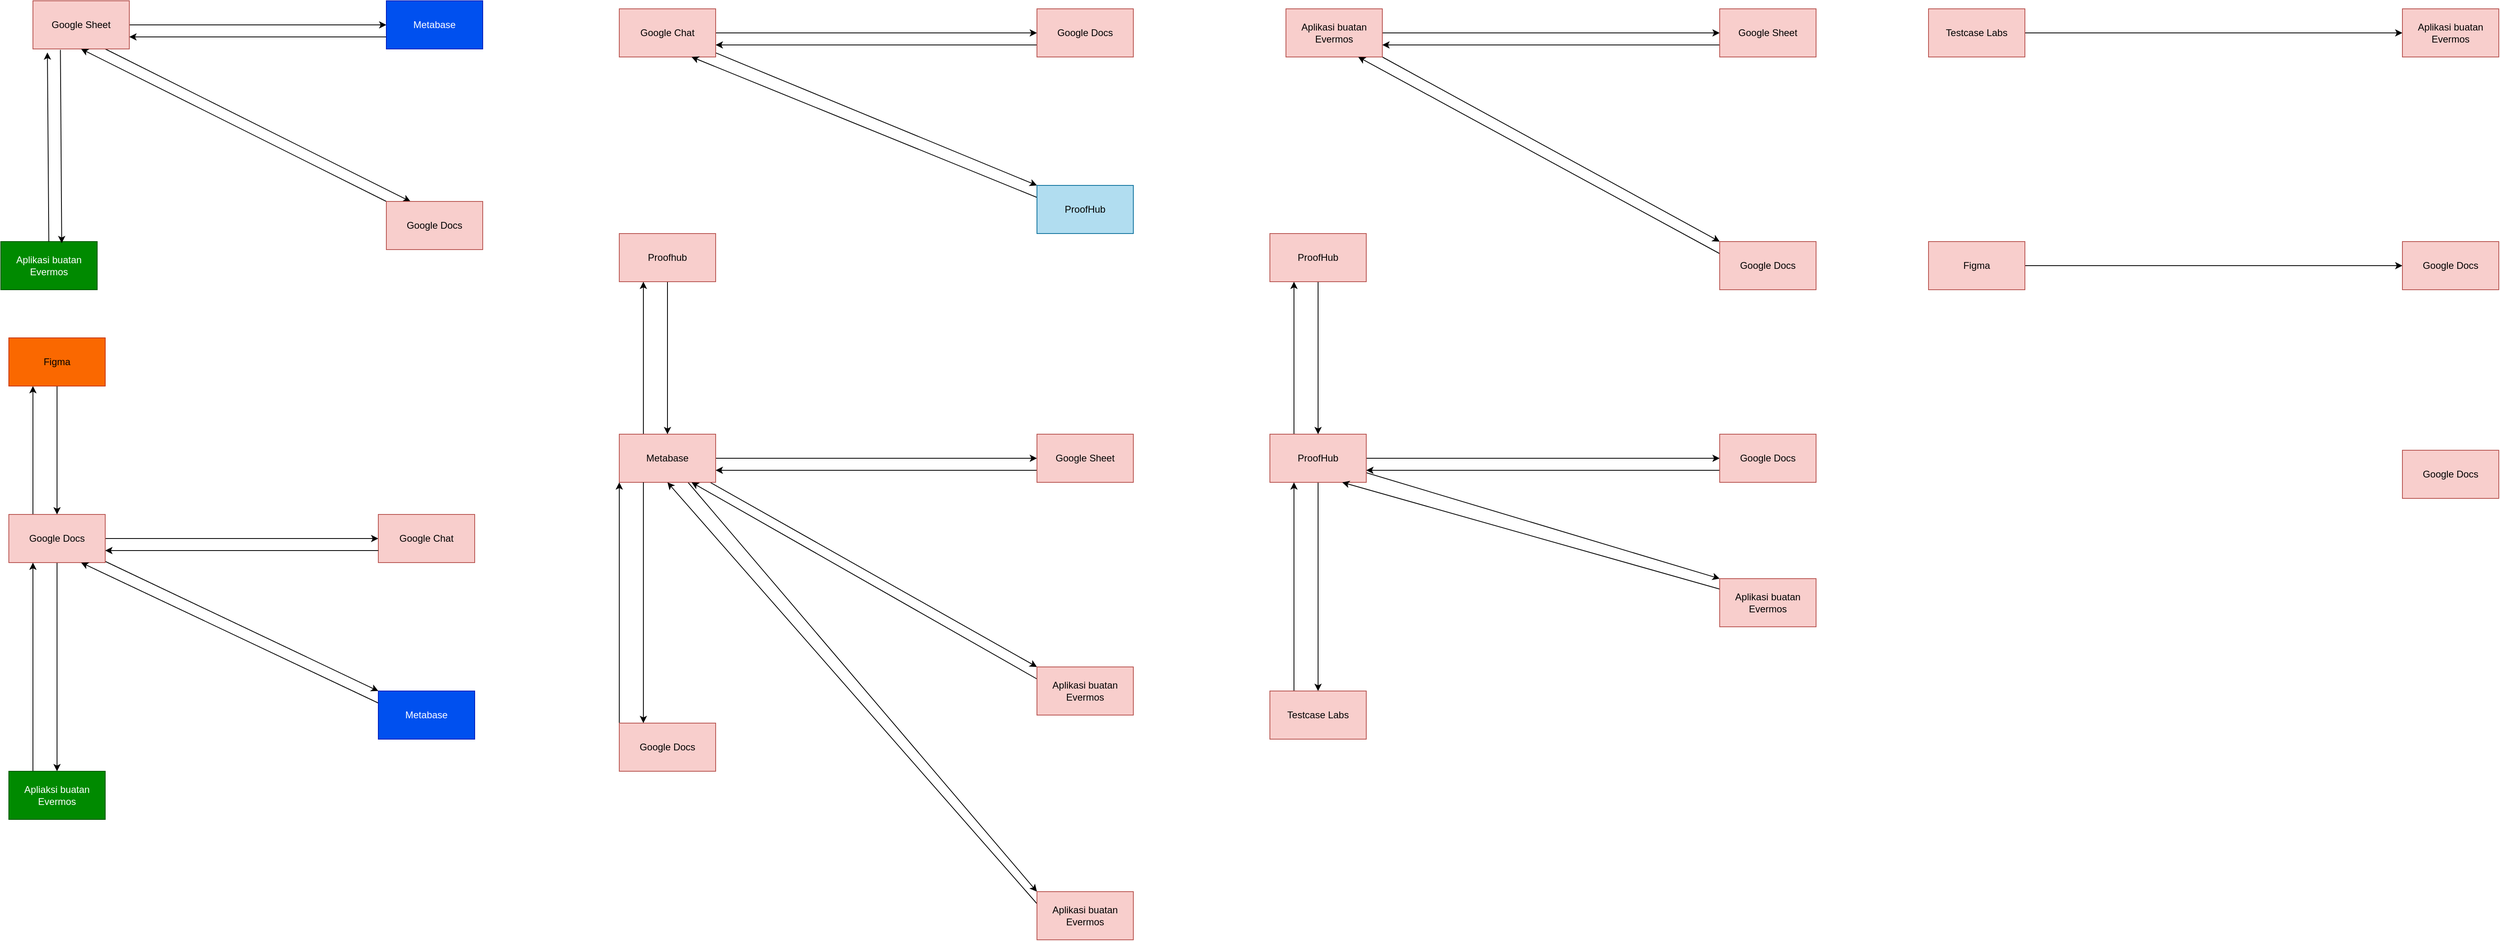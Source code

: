 <mxfile version="24.3.1" type="github">
  <diagram name="Page-1" id="E5z7_evESgjMb_As2ucQ">
    <mxGraphModel dx="1354" dy="668" grid="1" gridSize="10" guides="1" tooltips="1" connect="1" arrows="1" fold="1" page="1" pageScale="1" pageWidth="827" pageHeight="1169" math="0" shadow="0">
      <root>
        <mxCell id="0" />
        <mxCell id="1" parent="0" />
        <mxCell id="dNbxliVc7xj6Qj0FZMgo-4" value="" style="edgeStyle=orthogonalEdgeStyle;rounded=0;orthogonalLoop=1;jettySize=auto;html=1;" edge="1" parent="1" source="dNbxliVc7xj6Qj0FZMgo-1" target="dNbxliVc7xj6Qj0FZMgo-3">
          <mxGeometry relative="1" as="geometry" />
        </mxCell>
        <mxCell id="dNbxliVc7xj6Qj0FZMgo-11" style="edgeStyle=none;rounded=0;orthogonalLoop=1;jettySize=auto;html=1;entryX=0.25;entryY=0;entryDx=0;entryDy=0;exitX=0.75;exitY=1;exitDx=0;exitDy=0;" edge="1" parent="1" source="dNbxliVc7xj6Qj0FZMgo-1" target="dNbxliVc7xj6Qj0FZMgo-7">
          <mxGeometry relative="1" as="geometry" />
        </mxCell>
        <mxCell id="dNbxliVc7xj6Qj0FZMgo-1" value="Google Sheet" style="rounded=0;whiteSpace=wrap;html=1;fillColor=#f8cecc;strokeColor=#b85450;" vertex="1" parent="1">
          <mxGeometry x="180" y="40" width="120" height="60" as="geometry" />
        </mxCell>
        <mxCell id="dNbxliVc7xj6Qj0FZMgo-6" style="edgeStyle=orthogonalEdgeStyle;rounded=0;orthogonalLoop=1;jettySize=auto;html=1;entryX=1;entryY=0.75;entryDx=0;entryDy=0;" edge="1" parent="1" source="dNbxliVc7xj6Qj0FZMgo-3" target="dNbxliVc7xj6Qj0FZMgo-1">
          <mxGeometry relative="1" as="geometry">
            <Array as="points">
              <mxPoint x="540" y="85" />
              <mxPoint x="540" y="85" />
            </Array>
          </mxGeometry>
        </mxCell>
        <mxCell id="dNbxliVc7xj6Qj0FZMgo-3" value="Metabase" style="whiteSpace=wrap;html=1;rounded=0;fillColor=#0050ef;strokeColor=#001DBC;fontColor=#ffffff;" vertex="1" parent="1">
          <mxGeometry x="620" y="40" width="120" height="60" as="geometry" />
        </mxCell>
        <mxCell id="dNbxliVc7xj6Qj0FZMgo-8" style="rounded=0;orthogonalLoop=1;jettySize=auto;html=1;entryX=0.5;entryY=1;entryDx=0;entryDy=0;" edge="1" parent="1" source="dNbxliVc7xj6Qj0FZMgo-7" target="dNbxliVc7xj6Qj0FZMgo-1">
          <mxGeometry relative="1" as="geometry" />
        </mxCell>
        <mxCell id="dNbxliVc7xj6Qj0FZMgo-7" value="Google Docs" style="rounded=0;whiteSpace=wrap;html=1;fillColor=#f8cecc;strokeColor=#b85450;" vertex="1" parent="1">
          <mxGeometry x="620" y="290" width="120" height="60" as="geometry" />
        </mxCell>
        <mxCell id="dNbxliVc7xj6Qj0FZMgo-12" value="Aplikasi buatan Evermos" style="rounded=0;whiteSpace=wrap;html=1;fillColor=#008a00;strokeColor=#005700;fontColor=#ffffff;" vertex="1" parent="1">
          <mxGeometry x="140" y="340" width="120" height="60" as="geometry" />
        </mxCell>
        <mxCell id="dNbxliVc7xj6Qj0FZMgo-13" style="edgeStyle=none;rounded=0;orthogonalLoop=1;jettySize=auto;html=1;entryX=0.15;entryY=1.072;entryDx=0;entryDy=0;entryPerimeter=0;" edge="1" parent="1" source="dNbxliVc7xj6Qj0FZMgo-12" target="dNbxliVc7xj6Qj0FZMgo-1">
          <mxGeometry relative="1" as="geometry" />
        </mxCell>
        <mxCell id="dNbxliVc7xj6Qj0FZMgo-14" style="edgeStyle=none;rounded=0;orthogonalLoop=1;jettySize=auto;html=1;entryX=0.632;entryY=0.033;entryDx=0;entryDy=0;entryPerimeter=0;exitX=0.285;exitY=1.019;exitDx=0;exitDy=0;exitPerimeter=0;" edge="1" parent="1" source="dNbxliVc7xj6Qj0FZMgo-1" target="dNbxliVc7xj6Qj0FZMgo-12">
          <mxGeometry relative="1" as="geometry" />
        </mxCell>
        <mxCell id="dNbxliVc7xj6Qj0FZMgo-17" value="" style="edgeStyle=none;rounded=0;orthogonalLoop=1;jettySize=auto;html=1;" edge="1" parent="1" source="dNbxliVc7xj6Qj0FZMgo-15" target="dNbxliVc7xj6Qj0FZMgo-16">
          <mxGeometry relative="1" as="geometry" />
        </mxCell>
        <mxCell id="dNbxliVc7xj6Qj0FZMgo-21" style="edgeStyle=none;rounded=0;orthogonalLoop=1;jettySize=auto;html=1;entryX=0;entryY=0;entryDx=0;entryDy=0;" edge="1" parent="1" source="dNbxliVc7xj6Qj0FZMgo-15" target="dNbxliVc7xj6Qj0FZMgo-18">
          <mxGeometry relative="1" as="geometry" />
        </mxCell>
        <mxCell id="dNbxliVc7xj6Qj0FZMgo-27" value="" style="edgeStyle=none;rounded=0;orthogonalLoop=1;jettySize=auto;html=1;" edge="1" parent="1" source="dNbxliVc7xj6Qj0FZMgo-15" target="dNbxliVc7xj6Qj0FZMgo-26">
          <mxGeometry relative="1" as="geometry" />
        </mxCell>
        <mxCell id="dNbxliVc7xj6Qj0FZMgo-34" style="edgeStyle=none;rounded=0;orthogonalLoop=1;jettySize=auto;html=1;entryX=0.25;entryY=1;entryDx=0;entryDy=0;exitX=0.25;exitY=0;exitDx=0;exitDy=0;" edge="1" parent="1" source="dNbxliVc7xj6Qj0FZMgo-15" target="dNbxliVc7xj6Qj0FZMgo-29">
          <mxGeometry relative="1" as="geometry" />
        </mxCell>
        <mxCell id="dNbxliVc7xj6Qj0FZMgo-15" value="Google Docs" style="rounded=0;whiteSpace=wrap;html=1;fillColor=#f8cecc;strokeColor=#b85450;" vertex="1" parent="1">
          <mxGeometry x="150" y="680" width="120" height="60" as="geometry" />
        </mxCell>
        <mxCell id="dNbxliVc7xj6Qj0FZMgo-16" value="Google Chat" style="whiteSpace=wrap;html=1;fillColor=#f8cecc;strokeColor=#b85450;rounded=0;" vertex="1" parent="1">
          <mxGeometry x="610" y="680" width="120" height="60" as="geometry" />
        </mxCell>
        <mxCell id="dNbxliVc7xj6Qj0FZMgo-22" style="edgeStyle=none;rounded=0;orthogonalLoop=1;jettySize=auto;html=1;entryX=0.75;entryY=1;entryDx=0;entryDy=0;exitX=0;exitY=0.25;exitDx=0;exitDy=0;" edge="1" parent="1" source="dNbxliVc7xj6Qj0FZMgo-18" target="dNbxliVc7xj6Qj0FZMgo-15">
          <mxGeometry relative="1" as="geometry" />
        </mxCell>
        <mxCell id="dNbxliVc7xj6Qj0FZMgo-18" value="Metabase" style="whiteSpace=wrap;html=1;fillColor=#0050ef;strokeColor=#001DBC;rounded=0;fontColor=#ffffff;" vertex="1" parent="1">
          <mxGeometry x="610" y="900" width="120" height="60" as="geometry" />
        </mxCell>
        <mxCell id="dNbxliVc7xj6Qj0FZMgo-20" style="edgeStyle=none;rounded=0;orthogonalLoop=1;jettySize=auto;html=1;entryX=1;entryY=0.75;entryDx=0;entryDy=0;exitX=0;exitY=0.75;exitDx=0;exitDy=0;" edge="1" parent="1" source="dNbxliVc7xj6Qj0FZMgo-16" target="dNbxliVc7xj6Qj0FZMgo-15">
          <mxGeometry relative="1" as="geometry" />
        </mxCell>
        <mxCell id="dNbxliVc7xj6Qj0FZMgo-32" style="edgeStyle=none;rounded=0;orthogonalLoop=1;jettySize=auto;html=1;entryX=0.25;entryY=1;entryDx=0;entryDy=0;exitX=0.25;exitY=0;exitDx=0;exitDy=0;" edge="1" parent="1" source="dNbxliVc7xj6Qj0FZMgo-26" target="dNbxliVc7xj6Qj0FZMgo-15">
          <mxGeometry relative="1" as="geometry" />
        </mxCell>
        <mxCell id="dNbxliVc7xj6Qj0FZMgo-26" value="Apliaksi buatan Evermos" style="rounded=0;whiteSpace=wrap;html=1;fillColor=#008a00;strokeColor=#005700;fontColor=#ffffff;" vertex="1" parent="1">
          <mxGeometry x="150" y="1000" width="120" height="60" as="geometry" />
        </mxCell>
        <mxCell id="dNbxliVc7xj6Qj0FZMgo-33" style="edgeStyle=none;rounded=0;orthogonalLoop=1;jettySize=auto;html=1;entryX=0.5;entryY=0;entryDx=0;entryDy=0;" edge="1" parent="1" source="dNbxliVc7xj6Qj0FZMgo-29" target="dNbxliVc7xj6Qj0FZMgo-15">
          <mxGeometry relative="1" as="geometry" />
        </mxCell>
        <mxCell id="dNbxliVc7xj6Qj0FZMgo-29" value="Figma" style="rounded=0;whiteSpace=wrap;html=1;fillColor=#fa6800;strokeColor=#C73500;fontColor=#000000;" vertex="1" parent="1">
          <mxGeometry x="150" y="460" width="120" height="60" as="geometry" />
        </mxCell>
        <mxCell id="dNbxliVc7xj6Qj0FZMgo-37" value="" style="edgeStyle=none;rounded=0;orthogonalLoop=1;jettySize=auto;html=1;" edge="1" parent="1" source="dNbxliVc7xj6Qj0FZMgo-35" target="dNbxliVc7xj6Qj0FZMgo-36">
          <mxGeometry relative="1" as="geometry" />
        </mxCell>
        <mxCell id="dNbxliVc7xj6Qj0FZMgo-40" style="edgeStyle=none;rounded=0;orthogonalLoop=1;jettySize=auto;html=1;entryX=0;entryY=0;entryDx=0;entryDy=0;" edge="1" parent="1" source="dNbxliVc7xj6Qj0FZMgo-35" target="dNbxliVc7xj6Qj0FZMgo-38">
          <mxGeometry relative="1" as="geometry" />
        </mxCell>
        <mxCell id="dNbxliVc7xj6Qj0FZMgo-35" value="Google Chat" style="rounded=0;whiteSpace=wrap;html=1;fillColor=#f8cecc;strokeColor=#b85450;" vertex="1" parent="1">
          <mxGeometry x="910" y="50" width="120" height="60" as="geometry" />
        </mxCell>
        <mxCell id="dNbxliVc7xj6Qj0FZMgo-39" style="edgeStyle=none;rounded=0;orthogonalLoop=1;jettySize=auto;html=1;entryX=1;entryY=0.75;entryDx=0;entryDy=0;exitX=0;exitY=0.75;exitDx=0;exitDy=0;" edge="1" parent="1" source="dNbxliVc7xj6Qj0FZMgo-36" target="dNbxliVc7xj6Qj0FZMgo-35">
          <mxGeometry relative="1" as="geometry" />
        </mxCell>
        <mxCell id="dNbxliVc7xj6Qj0FZMgo-36" value="Google Docs" style="whiteSpace=wrap;html=1;fillColor=#f8cecc;strokeColor=#b85450;rounded=0;" vertex="1" parent="1">
          <mxGeometry x="1430" y="50" width="120" height="60" as="geometry" />
        </mxCell>
        <mxCell id="dNbxliVc7xj6Qj0FZMgo-41" style="edgeStyle=none;rounded=0;orthogonalLoop=1;jettySize=auto;html=1;entryX=0.75;entryY=1;entryDx=0;entryDy=0;exitX=0;exitY=0.25;exitDx=0;exitDy=0;" edge="1" parent="1" source="dNbxliVc7xj6Qj0FZMgo-38" target="dNbxliVc7xj6Qj0FZMgo-35">
          <mxGeometry relative="1" as="geometry" />
        </mxCell>
        <mxCell id="dNbxliVc7xj6Qj0FZMgo-38" value="ProofHub" style="whiteSpace=wrap;html=1;fillColor=#b1ddf0;strokeColor=#10739e;rounded=0;" vertex="1" parent="1">
          <mxGeometry x="1430" y="270" width="120" height="60" as="geometry" />
        </mxCell>
        <mxCell id="dNbxliVc7xj6Qj0FZMgo-44" style="edgeStyle=none;rounded=0;orthogonalLoop=1;jettySize=auto;html=1;entryX=0;entryY=0.5;entryDx=0;entryDy=0;" edge="1" parent="1" source="dNbxliVc7xj6Qj0FZMgo-42" target="dNbxliVc7xj6Qj0FZMgo-43">
          <mxGeometry relative="1" as="geometry" />
        </mxCell>
        <mxCell id="dNbxliVc7xj6Qj0FZMgo-47" style="edgeStyle=none;rounded=0;orthogonalLoop=1;jettySize=auto;html=1;entryX=0;entryY=0;entryDx=0;entryDy=0;" edge="1" parent="1" source="dNbxliVc7xj6Qj0FZMgo-42" target="dNbxliVc7xj6Qj0FZMgo-46">
          <mxGeometry relative="1" as="geometry" />
        </mxCell>
        <mxCell id="dNbxliVc7xj6Qj0FZMgo-50" style="edgeStyle=none;rounded=0;orthogonalLoop=1;jettySize=auto;html=1;entryX=0;entryY=0;entryDx=0;entryDy=0;" edge="1" parent="1" source="dNbxliVc7xj6Qj0FZMgo-42" target="dNbxliVc7xj6Qj0FZMgo-49">
          <mxGeometry relative="1" as="geometry" />
        </mxCell>
        <mxCell id="dNbxliVc7xj6Qj0FZMgo-59" style="edgeStyle=none;rounded=0;orthogonalLoop=1;jettySize=auto;html=1;entryX=0.25;entryY=1;entryDx=0;entryDy=0;exitX=0.25;exitY=0;exitDx=0;exitDy=0;" edge="1" parent="1" source="dNbxliVc7xj6Qj0FZMgo-42" target="dNbxliVc7xj6Qj0FZMgo-52">
          <mxGeometry relative="1" as="geometry" />
        </mxCell>
        <mxCell id="dNbxliVc7xj6Qj0FZMgo-42" value="Metabase" style="rounded=0;whiteSpace=wrap;html=1;fillColor=#f8cecc;strokeColor=#b85450;" vertex="1" parent="1">
          <mxGeometry x="910" y="580" width="120" height="60" as="geometry" />
        </mxCell>
        <mxCell id="dNbxliVc7xj6Qj0FZMgo-45" style="edgeStyle=none;rounded=0;orthogonalLoop=1;jettySize=auto;html=1;entryX=1;entryY=0.75;entryDx=0;entryDy=0;exitX=0;exitY=0.75;exitDx=0;exitDy=0;" edge="1" parent="1" source="dNbxliVc7xj6Qj0FZMgo-43" target="dNbxliVc7xj6Qj0FZMgo-42">
          <mxGeometry relative="1" as="geometry" />
        </mxCell>
        <mxCell id="dNbxliVc7xj6Qj0FZMgo-43" value="Google Sheet" style="rounded=0;whiteSpace=wrap;html=1;fillColor=#f8cecc;strokeColor=#b85450;" vertex="1" parent="1">
          <mxGeometry x="1430" y="580" width="120" height="60" as="geometry" />
        </mxCell>
        <mxCell id="dNbxliVc7xj6Qj0FZMgo-48" style="edgeStyle=none;rounded=0;orthogonalLoop=1;jettySize=auto;html=1;entryX=0.75;entryY=1;entryDx=0;entryDy=0;exitX=0;exitY=0.25;exitDx=0;exitDy=0;" edge="1" parent="1" source="dNbxliVc7xj6Qj0FZMgo-46" target="dNbxliVc7xj6Qj0FZMgo-42">
          <mxGeometry relative="1" as="geometry" />
        </mxCell>
        <mxCell id="dNbxliVc7xj6Qj0FZMgo-46" value="Aplikasi buatan Evermos" style="rounded=0;whiteSpace=wrap;html=1;fillColor=#f8cecc;strokeColor=#b85450;" vertex="1" parent="1">
          <mxGeometry x="1430" y="870" width="120" height="60" as="geometry" />
        </mxCell>
        <mxCell id="dNbxliVc7xj6Qj0FZMgo-51" style="edgeStyle=none;rounded=0;orthogonalLoop=1;jettySize=auto;html=1;exitX=0;exitY=0.25;exitDx=0;exitDy=0;entryX=0.5;entryY=1;entryDx=0;entryDy=0;" edge="1" parent="1" source="dNbxliVc7xj6Qj0FZMgo-49" target="dNbxliVc7xj6Qj0FZMgo-42">
          <mxGeometry relative="1" as="geometry">
            <mxPoint x="970" y="650" as="targetPoint" />
          </mxGeometry>
        </mxCell>
        <mxCell id="dNbxliVc7xj6Qj0FZMgo-49" value="Aplikasi buatan Evermos" style="rounded=0;whiteSpace=wrap;html=1;fillColor=#f8cecc;strokeColor=#b85450;" vertex="1" parent="1">
          <mxGeometry x="1430" y="1150" width="120" height="60" as="geometry" />
        </mxCell>
        <mxCell id="dNbxliVc7xj6Qj0FZMgo-58" style="edgeStyle=none;rounded=0;orthogonalLoop=1;jettySize=auto;html=1;entryX=0.5;entryY=0;entryDx=0;entryDy=0;" edge="1" parent="1" source="dNbxliVc7xj6Qj0FZMgo-52" target="dNbxliVc7xj6Qj0FZMgo-42">
          <mxGeometry relative="1" as="geometry" />
        </mxCell>
        <mxCell id="dNbxliVc7xj6Qj0FZMgo-52" value="Proofhub" style="rounded=0;whiteSpace=wrap;html=1;fillColor=#f8cecc;strokeColor=#b85450;" vertex="1" parent="1">
          <mxGeometry x="910" y="330" width="120" height="60" as="geometry" />
        </mxCell>
        <mxCell id="dNbxliVc7xj6Qj0FZMgo-57" style="edgeStyle=none;rounded=0;orthogonalLoop=1;jettySize=auto;html=1;entryX=0;entryY=1;entryDx=0;entryDy=0;exitX=0;exitY=0;exitDx=0;exitDy=0;" edge="1" parent="1" source="dNbxliVc7xj6Qj0FZMgo-53" target="dNbxliVc7xj6Qj0FZMgo-42">
          <mxGeometry relative="1" as="geometry" />
        </mxCell>
        <mxCell id="dNbxliVc7xj6Qj0FZMgo-53" value="Google Docs" style="rounded=0;whiteSpace=wrap;html=1;fillColor=#f8cecc;strokeColor=#b85450;" vertex="1" parent="1">
          <mxGeometry x="910" y="940" width="120" height="60" as="geometry" />
        </mxCell>
        <mxCell id="dNbxliVc7xj6Qj0FZMgo-55" style="edgeStyle=none;rounded=0;orthogonalLoop=1;jettySize=auto;html=1;entryX=0.25;entryY=0;entryDx=0;entryDy=0;exitX=0.25;exitY=1;exitDx=0;exitDy=0;" edge="1" parent="1" source="dNbxliVc7xj6Qj0FZMgo-42" target="dNbxliVc7xj6Qj0FZMgo-53">
          <mxGeometry relative="1" as="geometry" />
        </mxCell>
        <mxCell id="dNbxliVc7xj6Qj0FZMgo-62" value="" style="edgeStyle=none;rounded=0;orthogonalLoop=1;jettySize=auto;html=1;" edge="1" parent="1" source="dNbxliVc7xj6Qj0FZMgo-60" target="dNbxliVc7xj6Qj0FZMgo-61">
          <mxGeometry relative="1" as="geometry" />
        </mxCell>
        <mxCell id="dNbxliVc7xj6Qj0FZMgo-65" style="edgeStyle=none;rounded=0;orthogonalLoop=1;jettySize=auto;html=1;entryX=0;entryY=0;entryDx=0;entryDy=0;exitX=1;exitY=1;exitDx=0;exitDy=0;" edge="1" parent="1" source="dNbxliVc7xj6Qj0FZMgo-60" target="dNbxliVc7xj6Qj0FZMgo-63">
          <mxGeometry relative="1" as="geometry">
            <mxPoint x="1860" y="100" as="sourcePoint" />
          </mxGeometry>
        </mxCell>
        <mxCell id="dNbxliVc7xj6Qj0FZMgo-60" value="Aplikasi buatan Evermos" style="rounded=0;whiteSpace=wrap;html=1;fillColor=#f8cecc;strokeColor=#b85450;" vertex="1" parent="1">
          <mxGeometry x="1740" y="50" width="120" height="60" as="geometry" />
        </mxCell>
        <mxCell id="dNbxliVc7xj6Qj0FZMgo-64" style="edgeStyle=none;rounded=0;orthogonalLoop=1;jettySize=auto;html=1;entryX=1;entryY=0.75;entryDx=0;entryDy=0;exitX=0;exitY=0.75;exitDx=0;exitDy=0;" edge="1" parent="1" source="dNbxliVc7xj6Qj0FZMgo-61" target="dNbxliVc7xj6Qj0FZMgo-60">
          <mxGeometry relative="1" as="geometry" />
        </mxCell>
        <mxCell id="dNbxliVc7xj6Qj0FZMgo-61" value="Google Sheet" style="whiteSpace=wrap;html=1;fillColor=#f8cecc;strokeColor=#b85450;rounded=0;" vertex="1" parent="1">
          <mxGeometry x="2280" y="50" width="120" height="60" as="geometry" />
        </mxCell>
        <mxCell id="dNbxliVc7xj6Qj0FZMgo-66" style="edgeStyle=none;rounded=0;orthogonalLoop=1;jettySize=auto;html=1;entryX=0.75;entryY=1;entryDx=0;entryDy=0;exitX=0;exitY=0.25;exitDx=0;exitDy=0;" edge="1" parent="1" source="dNbxliVc7xj6Qj0FZMgo-63" target="dNbxliVc7xj6Qj0FZMgo-60">
          <mxGeometry relative="1" as="geometry" />
        </mxCell>
        <mxCell id="dNbxliVc7xj6Qj0FZMgo-63" value="Google Docs" style="whiteSpace=wrap;html=1;fillColor=#f8cecc;strokeColor=#b85450;rounded=0;" vertex="1" parent="1">
          <mxGeometry x="2280" y="340" width="120" height="60" as="geometry" />
        </mxCell>
        <mxCell id="dNbxliVc7xj6Qj0FZMgo-69" value="" style="edgeStyle=none;rounded=0;orthogonalLoop=1;jettySize=auto;html=1;" edge="1" parent="1" source="dNbxliVc7xj6Qj0FZMgo-67" target="dNbxliVc7xj6Qj0FZMgo-68">
          <mxGeometry relative="1" as="geometry" />
        </mxCell>
        <mxCell id="dNbxliVc7xj6Qj0FZMgo-73" style="edgeStyle=none;rounded=0;orthogonalLoop=1;jettySize=auto;html=1;entryX=0;entryY=0;entryDx=0;entryDy=0;" edge="1" parent="1" source="dNbxliVc7xj6Qj0FZMgo-67" target="dNbxliVc7xj6Qj0FZMgo-70">
          <mxGeometry relative="1" as="geometry" />
        </mxCell>
        <mxCell id="dNbxliVc7xj6Qj0FZMgo-75" style="edgeStyle=none;rounded=0;orthogonalLoop=1;jettySize=auto;html=1;" edge="1" parent="1" source="dNbxliVc7xj6Qj0FZMgo-67" target="dNbxliVc7xj6Qj0FZMgo-74">
          <mxGeometry relative="1" as="geometry" />
        </mxCell>
        <mxCell id="dNbxliVc7xj6Qj0FZMgo-83" style="edgeStyle=none;rounded=0;orthogonalLoop=1;jettySize=auto;html=1;entryX=0.25;entryY=1;entryDx=0;entryDy=0;exitX=0.25;exitY=0;exitDx=0;exitDy=0;" edge="1" parent="1" source="dNbxliVc7xj6Qj0FZMgo-67" target="dNbxliVc7xj6Qj0FZMgo-81">
          <mxGeometry relative="1" as="geometry" />
        </mxCell>
        <mxCell id="dNbxliVc7xj6Qj0FZMgo-67" value="ProofHub" style="rounded=0;whiteSpace=wrap;html=1;fillColor=#f8cecc;strokeColor=#b85450;" vertex="1" parent="1">
          <mxGeometry x="1720" y="580" width="120" height="60" as="geometry" />
        </mxCell>
        <mxCell id="dNbxliVc7xj6Qj0FZMgo-71" style="edgeStyle=none;rounded=0;orthogonalLoop=1;jettySize=auto;html=1;entryX=1;entryY=0.75;entryDx=0;entryDy=0;exitX=0;exitY=0.75;exitDx=0;exitDy=0;" edge="1" parent="1" source="dNbxliVc7xj6Qj0FZMgo-68" target="dNbxliVc7xj6Qj0FZMgo-67">
          <mxGeometry relative="1" as="geometry" />
        </mxCell>
        <mxCell id="dNbxliVc7xj6Qj0FZMgo-68" value="Google Docs" style="whiteSpace=wrap;html=1;fillColor=#f8cecc;strokeColor=#b85450;rounded=0;" vertex="1" parent="1">
          <mxGeometry x="2280" y="580" width="120" height="60" as="geometry" />
        </mxCell>
        <mxCell id="dNbxliVc7xj6Qj0FZMgo-72" style="edgeStyle=none;rounded=0;orthogonalLoop=1;jettySize=auto;html=1;entryX=0.75;entryY=1;entryDx=0;entryDy=0;" edge="1" parent="1" source="dNbxliVc7xj6Qj0FZMgo-70" target="dNbxliVc7xj6Qj0FZMgo-67">
          <mxGeometry relative="1" as="geometry" />
        </mxCell>
        <mxCell id="dNbxliVc7xj6Qj0FZMgo-70" value="Aplikasi buatan Evermos" style="whiteSpace=wrap;html=1;fillColor=#f8cecc;strokeColor=#b85450;rounded=0;" vertex="1" parent="1">
          <mxGeometry x="2280" y="760" width="120" height="60" as="geometry" />
        </mxCell>
        <mxCell id="dNbxliVc7xj6Qj0FZMgo-76" style="edgeStyle=none;rounded=0;orthogonalLoop=1;jettySize=auto;html=1;entryX=0.25;entryY=1;entryDx=0;entryDy=0;exitX=0.25;exitY=0;exitDx=0;exitDy=0;" edge="1" parent="1" source="dNbxliVc7xj6Qj0FZMgo-74" target="dNbxliVc7xj6Qj0FZMgo-67">
          <mxGeometry relative="1" as="geometry">
            <mxPoint x="1760" y="650" as="targetPoint" />
          </mxGeometry>
        </mxCell>
        <mxCell id="dNbxliVc7xj6Qj0FZMgo-74" value="Testcase Labs" style="whiteSpace=wrap;html=1;fillColor=#f8cecc;strokeColor=#b85450;rounded=0;" vertex="1" parent="1">
          <mxGeometry x="1720" y="900" width="120" height="60" as="geometry" />
        </mxCell>
        <mxCell id="dNbxliVc7xj6Qj0FZMgo-79" value="" style="edgeStyle=none;rounded=0;orthogonalLoop=1;jettySize=auto;html=1;" edge="1" parent="1" source="dNbxliVc7xj6Qj0FZMgo-77" target="dNbxliVc7xj6Qj0FZMgo-78">
          <mxGeometry relative="1" as="geometry" />
        </mxCell>
        <mxCell id="dNbxliVc7xj6Qj0FZMgo-77" value="Testcase Labs" style="whiteSpace=wrap;html=1;fillColor=#f8cecc;strokeColor=#b85450;rounded=0;" vertex="1" parent="1">
          <mxGeometry x="2540" y="50" width="120" height="60" as="geometry" />
        </mxCell>
        <mxCell id="dNbxliVc7xj6Qj0FZMgo-78" value="Aplikasi buatan Evermos" style="whiteSpace=wrap;html=1;fillColor=#f8cecc;strokeColor=#b85450;rounded=0;" vertex="1" parent="1">
          <mxGeometry x="3130" y="50" width="120" height="60" as="geometry" />
        </mxCell>
        <mxCell id="dNbxliVc7xj6Qj0FZMgo-85" value="" style="edgeStyle=none;rounded=0;orthogonalLoop=1;jettySize=auto;html=1;" edge="1" parent="1" source="dNbxliVc7xj6Qj0FZMgo-80" target="dNbxliVc7xj6Qj0FZMgo-84">
          <mxGeometry relative="1" as="geometry" />
        </mxCell>
        <mxCell id="dNbxliVc7xj6Qj0FZMgo-80" value="Figma" style="whiteSpace=wrap;html=1;fillColor=#f8cecc;strokeColor=#b85450;rounded=0;" vertex="1" parent="1">
          <mxGeometry x="2540" y="340" width="120" height="60" as="geometry" />
        </mxCell>
        <mxCell id="dNbxliVc7xj6Qj0FZMgo-82" style="edgeStyle=none;rounded=0;orthogonalLoop=1;jettySize=auto;html=1;" edge="1" parent="1" source="dNbxliVc7xj6Qj0FZMgo-81" target="dNbxliVc7xj6Qj0FZMgo-67">
          <mxGeometry relative="1" as="geometry" />
        </mxCell>
        <mxCell id="dNbxliVc7xj6Qj0FZMgo-81" value="ProofHub" style="rounded=0;whiteSpace=wrap;html=1;fillColor=#f8cecc;strokeColor=#b85450;" vertex="1" parent="1">
          <mxGeometry x="1720" y="330" width="120" height="60" as="geometry" />
        </mxCell>
        <mxCell id="dNbxliVc7xj6Qj0FZMgo-84" value="Google Docs" style="whiteSpace=wrap;html=1;fillColor=#f8cecc;strokeColor=#b85450;rounded=0;" vertex="1" parent="1">
          <mxGeometry x="3130" y="340" width="120" height="60" as="geometry" />
        </mxCell>
        <mxCell id="dNbxliVc7xj6Qj0FZMgo-86" value="Google Docs" style="whiteSpace=wrap;html=1;fillColor=#f8cecc;strokeColor=#b85450;rounded=0;" vertex="1" parent="1">
          <mxGeometry x="3130" y="600" width="120" height="60" as="geometry" />
        </mxCell>
      </root>
    </mxGraphModel>
  </diagram>
</mxfile>
